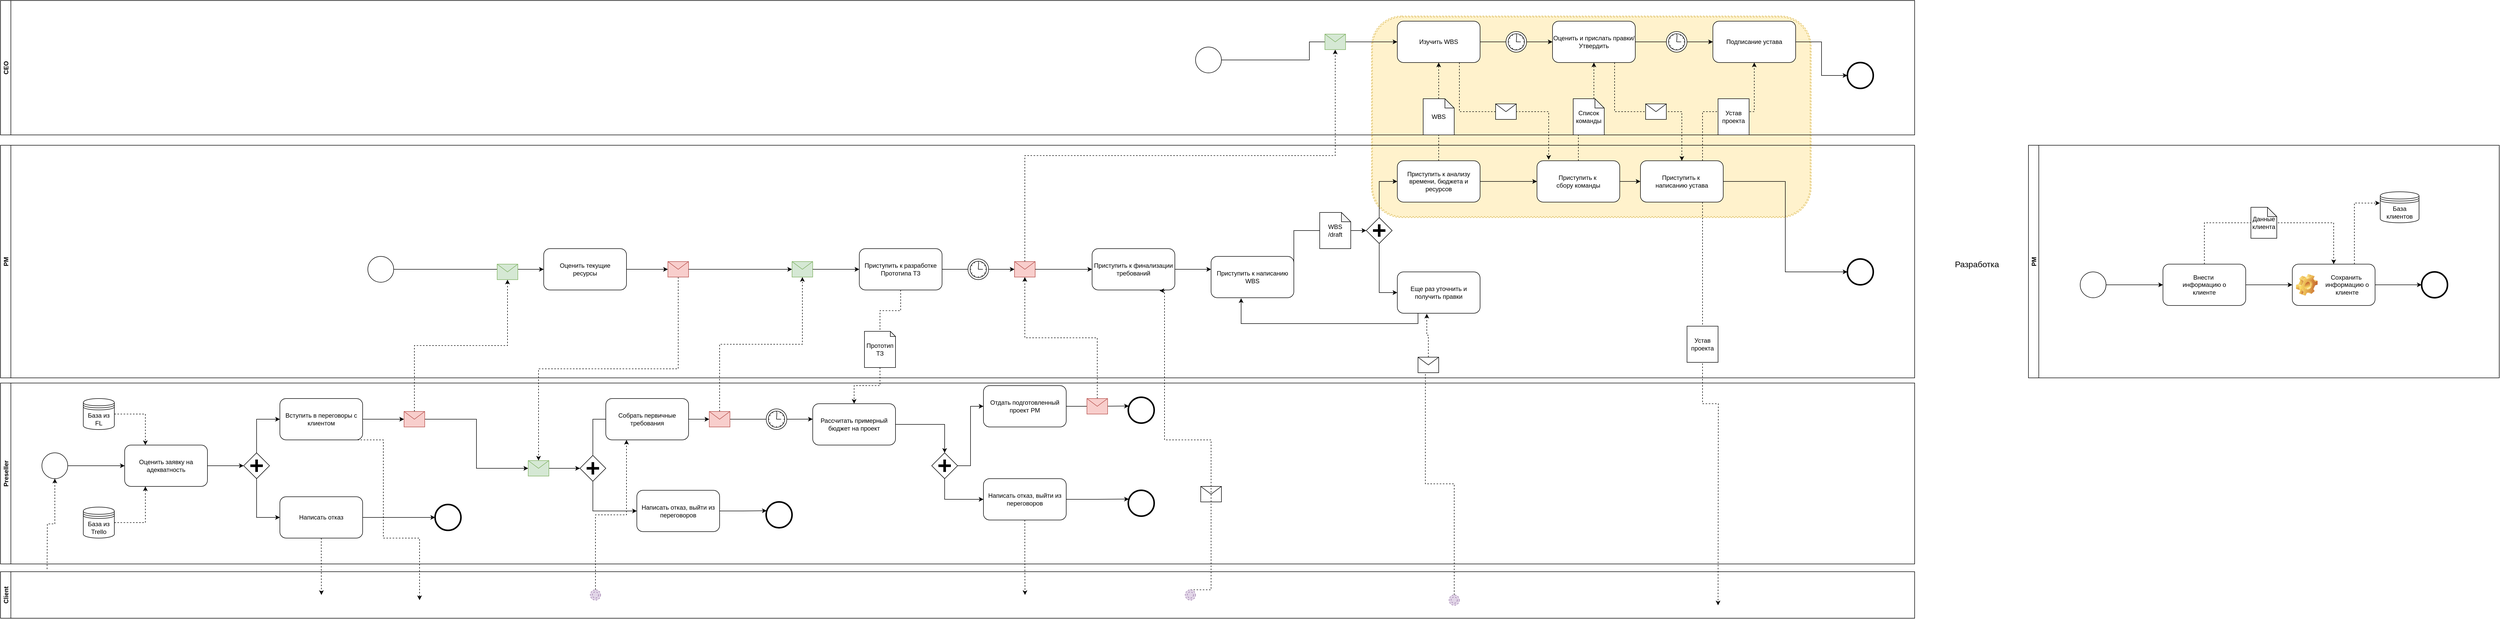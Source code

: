 <mxfile version="15.7.0" type="github">
  <diagram name="Page-1" id="2a216829-ef6e-dabb-86c1-c78162f3ba2b">
    <mxGraphModel dx="4730" dy="3070" grid="1" gridSize="10" guides="1" tooltips="1" connect="1" arrows="1" fold="1" page="1" pageScale="1" pageWidth="850" pageHeight="1400" background="none" math="0" shadow="0">
      <root>
        <mxCell id="0" />
        <mxCell id="1" parent="0" />
        <mxCell id="OoCEB7M5SsP2-gog_9_L-263" value="" style="shape=ext;double=1;rounded=1;whiteSpace=wrap;html=1;dashed=1;fontSize=16;align=center;fillColor=#fff2cc;strokeColor=#d6b656;" vertex="1" parent="1">
          <mxGeometry x="2780" y="30" width="850" height="390" as="geometry" />
        </mxCell>
        <mxCell id="OoCEB7M5SsP2-gog_9_L-33" style="edgeStyle=orthogonalEdgeStyle;rounded=0;orthogonalLoop=1;jettySize=auto;html=1;exitX=1;exitY=0.5;exitDx=0;exitDy=0;entryX=0;entryY=0.5;entryDx=0;entryDy=0;" edge="1" parent="1" source="OoCEB7M5SsP2-gog_9_L-34" target="OoCEB7M5SsP2-gog_9_L-38">
          <mxGeometry relative="1" as="geometry" />
        </mxCell>
        <mxCell id="OoCEB7M5SsP2-gog_9_L-34" value="" style="shape=mxgraph.bpmn.shape;html=1;verticalLabelPosition=bottom;labelBackgroundColor=#ffffff;verticalAlign=top;perimeter=ellipsePerimeter;outline=standard;symbol=general;" vertex="1" parent="1">
          <mxGeometry x="210" y="875" width="50" height="50" as="geometry" />
        </mxCell>
        <mxCell id="OoCEB7M5SsP2-gog_9_L-50" style="edgeStyle=orthogonalEdgeStyle;rounded=0;orthogonalLoop=1;jettySize=auto;html=1;exitX=1;exitY=0.5;exitDx=0;exitDy=0;entryX=0;entryY=0.5;entryDx=0;entryDy=0;" edge="1" parent="1" source="OoCEB7M5SsP2-gog_9_L-38" target="OoCEB7M5SsP2-gog_9_L-49">
          <mxGeometry relative="1" as="geometry" />
        </mxCell>
        <mxCell id="OoCEB7M5SsP2-gog_9_L-38" value="&lt;span style=&quot;white-space: pre&quot;&gt;О&lt;/span&gt;ценить заявку на&lt;br&gt;адекватность" style="shape=ext;rounded=1;html=1;whiteSpace=wrap;" vertex="1" parent="1">
          <mxGeometry x="370" y="860" width="160" height="80" as="geometry" />
        </mxCell>
        <mxCell id="OoCEB7M5SsP2-gog_9_L-46" style="edgeStyle=orthogonalEdgeStyle;rounded=0;orthogonalLoop=1;jettySize=auto;html=1;exitX=1;exitY=0.5;exitDx=0;exitDy=0;entryX=0.25;entryY=0;entryDx=0;entryDy=0;dashed=1;" edge="1" parent="1" source="OoCEB7M5SsP2-gog_9_L-45" target="OoCEB7M5SsP2-gog_9_L-38">
          <mxGeometry relative="1" as="geometry" />
        </mxCell>
        <mxCell id="OoCEB7M5SsP2-gog_9_L-45" value="База из&lt;br&gt;FL" style="shape=datastore;whiteSpace=wrap;html=1;align=center;" vertex="1" parent="1">
          <mxGeometry x="290" y="770" width="60" height="60" as="geometry" />
        </mxCell>
        <mxCell id="OoCEB7M5SsP2-gog_9_L-48" style="edgeStyle=orthogonalEdgeStyle;rounded=0;orthogonalLoop=1;jettySize=auto;html=1;exitX=1;exitY=0.5;exitDx=0;exitDy=0;entryX=0.25;entryY=1;entryDx=0;entryDy=0;dashed=1;" edge="1" parent="1" source="OoCEB7M5SsP2-gog_9_L-47" target="OoCEB7M5SsP2-gog_9_L-38">
          <mxGeometry relative="1" as="geometry" />
        </mxCell>
        <mxCell id="OoCEB7M5SsP2-gog_9_L-47" value="База из Trello" style="shape=datastore;whiteSpace=wrap;html=1;align=center;" vertex="1" parent="1">
          <mxGeometry x="290" y="980" width="60" height="60" as="geometry" />
        </mxCell>
        <mxCell id="OoCEB7M5SsP2-gog_9_L-57" style="edgeStyle=orthogonalEdgeStyle;rounded=0;orthogonalLoop=1;jettySize=auto;html=1;exitX=0.5;exitY=0;exitDx=0;exitDy=0;entryX=0;entryY=0.5;entryDx=0;entryDy=0;" edge="1" parent="1" source="OoCEB7M5SsP2-gog_9_L-49" target="OoCEB7M5SsP2-gog_9_L-54">
          <mxGeometry relative="1" as="geometry" />
        </mxCell>
        <mxCell id="OoCEB7M5SsP2-gog_9_L-58" style="edgeStyle=orthogonalEdgeStyle;rounded=0;orthogonalLoop=1;jettySize=auto;html=1;exitX=0.5;exitY=1;exitDx=0;exitDy=0;entryX=0;entryY=0.5;entryDx=0;entryDy=0;" edge="1" parent="1" source="OoCEB7M5SsP2-gog_9_L-49" target="OoCEB7M5SsP2-gog_9_L-56">
          <mxGeometry relative="1" as="geometry" />
        </mxCell>
        <mxCell id="OoCEB7M5SsP2-gog_9_L-49" value="" style="shape=mxgraph.bpmn.shape;html=1;verticalLabelPosition=bottom;labelBackgroundColor=#ffffff;verticalAlign=top;perimeter=rhombusPerimeter;background=gateway;outline=none;symbol=parallelGw;" vertex="1" parent="1">
          <mxGeometry x="600" y="875" width="50" height="50" as="geometry" />
        </mxCell>
        <mxCell id="OoCEB7M5SsP2-gog_9_L-155" style="edgeStyle=orthogonalEdgeStyle;rounded=0;orthogonalLoop=1;jettySize=auto;html=1;exitX=1;exitY=0.5;exitDx=0;exitDy=0;entryX=0;entryY=0.5;entryDx=0;entryDy=0;" edge="1" parent="1" source="OoCEB7M5SsP2-gog_9_L-54" target="OoCEB7M5SsP2-gog_9_L-65">
          <mxGeometry relative="1" as="geometry" />
        </mxCell>
        <mxCell id="OoCEB7M5SsP2-gog_9_L-269" style="edgeStyle=orthogonalEdgeStyle;rounded=0;orthogonalLoop=1;jettySize=auto;html=1;exitX=0.75;exitY=1;exitDx=0;exitDy=0;dashed=1;fontSize=16;" edge="1" parent="1" source="OoCEB7M5SsP2-gog_9_L-54">
          <mxGeometry relative="1" as="geometry">
            <mxPoint x="940" y="1160" as="targetPoint" />
            <Array as="points">
              <mxPoint x="870" y="850" />
              <mxPoint x="870" y="1040" />
              <mxPoint x="940" y="1040" />
            </Array>
          </mxGeometry>
        </mxCell>
        <mxCell id="OoCEB7M5SsP2-gog_9_L-54" value="Вступить в переговоры с клиентом" style="shape=ext;rounded=1;html=1;whiteSpace=wrap;" vertex="1" parent="1">
          <mxGeometry x="670" y="770" width="160" height="80" as="geometry" />
        </mxCell>
        <mxCell id="OoCEB7M5SsP2-gog_9_L-103" style="edgeStyle=orthogonalEdgeStyle;rounded=0;orthogonalLoop=1;jettySize=auto;html=1;exitX=1;exitY=0.5;exitDx=0;exitDy=0;entryX=0;entryY=0.5;entryDx=0;entryDy=0;" edge="1" parent="1" source="OoCEB7M5SsP2-gog_9_L-56" target="OoCEB7M5SsP2-gog_9_L-101">
          <mxGeometry relative="1" as="geometry" />
        </mxCell>
        <mxCell id="OoCEB7M5SsP2-gog_9_L-267" style="edgeStyle=orthogonalEdgeStyle;rounded=0;orthogonalLoop=1;jettySize=auto;html=1;exitX=0.5;exitY=1;exitDx=0;exitDy=0;fontSize=16;dashed=1;" edge="1" parent="1" source="OoCEB7M5SsP2-gog_9_L-56">
          <mxGeometry relative="1" as="geometry">
            <mxPoint x="750.286" y="1150" as="targetPoint" />
          </mxGeometry>
        </mxCell>
        <mxCell id="OoCEB7M5SsP2-gog_9_L-56" value="Написать отказ" style="shape=ext;rounded=1;html=1;whiteSpace=wrap;" vertex="1" parent="1">
          <mxGeometry x="670" y="960" width="160" height="80" as="geometry" />
        </mxCell>
        <mxCell id="OoCEB7M5SsP2-gog_9_L-100" style="edgeStyle=orthogonalEdgeStyle;rounded=0;orthogonalLoop=1;jettySize=auto;html=1;exitX=0.5;exitY=0;exitDx=0;exitDy=0;entryX=0.5;entryY=1;entryDx=0;entryDy=0;dashed=1;" edge="1" parent="1" source="OoCEB7M5SsP2-gog_9_L-65" target="OoCEB7M5SsP2-gog_9_L-98">
          <mxGeometry relative="1" as="geometry" />
        </mxCell>
        <mxCell id="OoCEB7M5SsP2-gog_9_L-161" style="edgeStyle=orthogonalEdgeStyle;rounded=0;orthogonalLoop=1;jettySize=auto;html=1;exitX=1;exitY=0.5;exitDx=0;exitDy=0;entryX=0;entryY=0.5;entryDx=0;entryDy=0;" edge="1" parent="1" source="OoCEB7M5SsP2-gog_9_L-65" target="OoCEB7M5SsP2-gog_9_L-119">
          <mxGeometry relative="1" as="geometry" />
        </mxCell>
        <mxCell id="OoCEB7M5SsP2-gog_9_L-65" value="" style="shape=message;whiteSpace=wrap;html=1;fillColor=#f8cecc;strokeColor=#b85450;" vertex="1" parent="1">
          <mxGeometry x="910" y="795" width="40" height="30" as="geometry" />
        </mxCell>
        <mxCell id="OoCEB7M5SsP2-gog_9_L-106" style="edgeStyle=orthogonalEdgeStyle;rounded=0;orthogonalLoop=1;jettySize=auto;html=1;exitX=0.5;exitY=1;exitDx=0;exitDy=0;entryX=0;entryY=0.5;entryDx=0;entryDy=0;" edge="1" parent="1" source="OoCEB7M5SsP2-gog_9_L-96" target="OoCEB7M5SsP2-gog_9_L-105">
          <mxGeometry relative="1" as="geometry" />
        </mxCell>
        <mxCell id="OoCEB7M5SsP2-gog_9_L-96" value="" style="shape=mxgraph.bpmn.shape;html=1;verticalLabelPosition=bottom;labelBackgroundColor=#ffffff;verticalAlign=top;perimeter=rhombusPerimeter;background=gateway;outline=none;symbol=parallelGw;" vertex="1" parent="1">
          <mxGeometry x="1250" y="880" width="50" height="50" as="geometry" />
        </mxCell>
        <mxCell id="OoCEB7M5SsP2-gog_9_L-101" value="" style="shape=mxgraph.bpmn.shape;html=1;verticalLabelPosition=bottom;labelBackgroundColor=#ffffff;verticalAlign=top;perimeter=ellipsePerimeter;outline=end;symbol=general;" vertex="1" parent="1">
          <mxGeometry x="970" y="975" width="50" height="50" as="geometry" />
        </mxCell>
        <mxCell id="OoCEB7M5SsP2-gog_9_L-125" style="edgeStyle=orthogonalEdgeStyle;rounded=0;orthogonalLoop=1;jettySize=auto;html=1;exitX=1;exitY=0.5;exitDx=0;exitDy=0;entryX=0.02;entryY=0.34;entryDx=0;entryDy=0;entryPerimeter=0;" edge="1" parent="1" source="OoCEB7M5SsP2-gog_9_L-105" target="OoCEB7M5SsP2-gog_9_L-124">
          <mxGeometry relative="1" as="geometry" />
        </mxCell>
        <mxCell id="OoCEB7M5SsP2-gog_9_L-105" value="Написать отказ, выйти из переговоров" style="shape=ext;rounded=1;html=1;whiteSpace=wrap;" vertex="1" parent="1">
          <mxGeometry x="1360" y="947.5" width="160" height="80" as="geometry" />
        </mxCell>
        <mxCell id="OoCEB7M5SsP2-gog_9_L-128" style="edgeStyle=orthogonalEdgeStyle;rounded=0;orthogonalLoop=1;jettySize=auto;html=1;exitX=0.5;exitY=0;exitDx=0;exitDy=0;entryX=0.5;entryY=1;entryDx=0;entryDy=0;dashed=1;" edge="1" parent="1" source="OoCEB7M5SsP2-gog_9_L-108" target="OoCEB7M5SsP2-gog_9_L-126">
          <mxGeometry relative="1" as="geometry" />
        </mxCell>
        <mxCell id="OoCEB7M5SsP2-gog_9_L-153" style="edgeStyle=orthogonalEdgeStyle;rounded=0;orthogonalLoop=1;jettySize=auto;html=1;exitX=1;exitY=0.5;exitDx=0;exitDy=0;entryX=0;entryY=0.374;entryDx=0;entryDy=0;entryPerimeter=0;" edge="1" parent="1" source="OoCEB7M5SsP2-gog_9_L-108" target="OoCEB7M5SsP2-gog_9_L-110">
          <mxGeometry relative="1" as="geometry" />
        </mxCell>
        <mxCell id="OoCEB7M5SsP2-gog_9_L-108" value="" style="shape=message;whiteSpace=wrap;html=1;fillColor=#f8cecc;strokeColor=#b85450;" vertex="1" parent="1">
          <mxGeometry x="1500" y="795" width="40" height="30" as="geometry" />
        </mxCell>
        <mxCell id="OoCEB7M5SsP2-gog_9_L-137" style="edgeStyle=orthogonalEdgeStyle;rounded=0;orthogonalLoop=1;jettySize=auto;html=1;exitX=1;exitY=0.5;exitDx=0;exitDy=0;entryX=0.5;entryY=0;entryDx=0;entryDy=0;" edge="1" parent="1" source="OoCEB7M5SsP2-gog_9_L-110" target="OoCEB7M5SsP2-gog_9_L-136">
          <mxGeometry relative="1" as="geometry" />
        </mxCell>
        <mxCell id="OoCEB7M5SsP2-gog_9_L-110" value="Рассчитать примерный бюджет на проект" style="shape=ext;rounded=1;html=1;whiteSpace=wrap;" vertex="1" parent="1">
          <mxGeometry x="1700" y="780" width="160" height="80" as="geometry" />
        </mxCell>
        <mxCell id="OoCEB7M5SsP2-gog_9_L-111" value="" style="shape=mxgraph.bpmn.timer_start;perimeter=ellipsePerimeter;html=1;labelPosition=right;labelBackgroundColor=#ffffff;align=left;" vertex="1" parent="1">
          <mxGeometry x="1610" y="785" width="40" height="50" as="geometry" />
        </mxCell>
        <mxCell id="OoCEB7M5SsP2-gog_9_L-123" style="edgeStyle=orthogonalEdgeStyle;rounded=0;orthogonalLoop=1;jettySize=auto;html=1;exitX=0.5;exitY=1;exitDx=0;exitDy=0;entryX=0.5;entryY=0;entryDx=0;entryDy=0;dashed=1;" edge="1" parent="1" source="OoCEB7M5SsP2-gog_9_L-117" target="OoCEB7M5SsP2-gog_9_L-119">
          <mxGeometry relative="1" as="geometry" />
        </mxCell>
        <mxCell id="OoCEB7M5SsP2-gog_9_L-159" style="edgeStyle=orthogonalEdgeStyle;rounded=0;orthogonalLoop=1;jettySize=auto;html=1;exitX=1;exitY=0.5;exitDx=0;exitDy=0;entryX=0;entryY=0.5;entryDx=0;entryDy=0;" edge="1" parent="1" source="OoCEB7M5SsP2-gog_9_L-119" target="OoCEB7M5SsP2-gog_9_L-96">
          <mxGeometry relative="1" as="geometry" />
        </mxCell>
        <mxCell id="OoCEB7M5SsP2-gog_9_L-119" value="" style="shape=message;whiteSpace=wrap;html=1;fillColor=#d5e8d4;strokeColor=#82b366;" vertex="1" parent="1">
          <mxGeometry x="1150" y="890" width="40" height="30" as="geometry" />
        </mxCell>
        <mxCell id="OoCEB7M5SsP2-gog_9_L-124" value="" style="shape=mxgraph.bpmn.shape;html=1;verticalLabelPosition=bottom;labelBackgroundColor=#ffffff;verticalAlign=top;perimeter=ellipsePerimeter;outline=end;symbol=general;" vertex="1" parent="1">
          <mxGeometry x="1610" y="970" width="50" height="50" as="geometry" />
        </mxCell>
        <mxCell id="OoCEB7M5SsP2-gog_9_L-135" style="edgeStyle=orthogonalEdgeStyle;rounded=0;orthogonalLoop=1;jettySize=auto;html=1;exitX=0.5;exitY=1;exitDx=0;exitDy=0;entryX=0.5;entryY=0;entryDx=0;entryDy=0;dashed=1;startArrow=none;" edge="1" parent="1" source="OoCEB7M5SsP2-gog_9_L-131" target="OoCEB7M5SsP2-gog_9_L-110">
          <mxGeometry relative="1" as="geometry" />
        </mxCell>
        <mxCell id="OoCEB7M5SsP2-gog_9_L-152" style="edgeStyle=orthogonalEdgeStyle;rounded=0;orthogonalLoop=1;jettySize=auto;html=1;exitX=1;exitY=0.5;exitDx=0;exitDy=0;entryX=0;entryY=0.5;entryDx=0;entryDy=0;" edge="1" parent="1" source="OoCEB7M5SsP2-gog_9_L-132" target="OoCEB7M5SsP2-gog_9_L-108">
          <mxGeometry relative="1" as="geometry" />
        </mxCell>
        <mxCell id="OoCEB7M5SsP2-gog_9_L-132" value="Собрать первичные&lt;br&gt;требования" style="shape=ext;rounded=1;html=1;whiteSpace=wrap;" vertex="1" parent="1">
          <mxGeometry x="1300" y="770" width="160" height="80" as="geometry" />
        </mxCell>
        <mxCell id="OoCEB7M5SsP2-gog_9_L-133" value="" style="edgeStyle=orthogonalEdgeStyle;rounded=0;orthogonalLoop=1;jettySize=auto;html=1;exitX=0.5;exitY=0;exitDx=0;exitDy=0;entryX=0;entryY=0.5;entryDx=0;entryDy=0;endArrow=none;" edge="1" parent="1" source="OoCEB7M5SsP2-gog_9_L-96" target="OoCEB7M5SsP2-gog_9_L-132">
          <mxGeometry relative="1" as="geometry">
            <mxPoint x="1275" y="880" as="sourcePoint" />
            <mxPoint x="1500" y="810" as="targetPoint" />
          </mxGeometry>
        </mxCell>
        <mxCell id="OoCEB7M5SsP2-gog_9_L-141" style="edgeStyle=orthogonalEdgeStyle;rounded=0;orthogonalLoop=1;jettySize=auto;html=1;exitX=0.5;exitY=1;exitDx=0;exitDy=0;entryX=0;entryY=0.5;entryDx=0;entryDy=0;" edge="1" parent="1" source="OoCEB7M5SsP2-gog_9_L-136" target="OoCEB7M5SsP2-gog_9_L-139">
          <mxGeometry relative="1" as="geometry" />
        </mxCell>
        <mxCell id="OoCEB7M5SsP2-gog_9_L-146" style="edgeStyle=orthogonalEdgeStyle;rounded=0;orthogonalLoop=1;jettySize=auto;html=1;exitX=1;exitY=0.5;exitDx=0;exitDy=0;entryX=0;entryY=0.5;entryDx=0;entryDy=0;" edge="1" parent="1" source="OoCEB7M5SsP2-gog_9_L-136" target="OoCEB7M5SsP2-gog_9_L-144">
          <mxGeometry relative="1" as="geometry" />
        </mxCell>
        <mxCell id="OoCEB7M5SsP2-gog_9_L-136" value="" style="shape=mxgraph.bpmn.shape;html=1;verticalLabelPosition=bottom;labelBackgroundColor=#ffffff;verticalAlign=top;perimeter=rhombusPerimeter;background=gateway;outline=none;symbol=parallelGw;" vertex="1" parent="1">
          <mxGeometry x="1930" y="875" width="50" height="50" as="geometry" />
        </mxCell>
        <mxCell id="OoCEB7M5SsP2-gog_9_L-138" style="edgeStyle=orthogonalEdgeStyle;rounded=0;orthogonalLoop=1;jettySize=auto;html=1;exitX=1;exitY=0.5;exitDx=0;exitDy=0;entryX=0.02;entryY=0.34;entryDx=0;entryDy=0;entryPerimeter=0;" edge="1" parent="1" source="OoCEB7M5SsP2-gog_9_L-139" target="OoCEB7M5SsP2-gog_9_L-140">
          <mxGeometry relative="1" as="geometry" />
        </mxCell>
        <mxCell id="OoCEB7M5SsP2-gog_9_L-272" style="edgeStyle=orthogonalEdgeStyle;rounded=0;orthogonalLoop=1;jettySize=auto;html=1;exitX=0.5;exitY=1;exitDx=0;exitDy=0;dashed=1;fontSize=16;" edge="1" parent="1" source="OoCEB7M5SsP2-gog_9_L-139">
          <mxGeometry relative="1" as="geometry">
            <mxPoint x="2110.333" y="1150" as="targetPoint" />
          </mxGeometry>
        </mxCell>
        <mxCell id="OoCEB7M5SsP2-gog_9_L-139" value="Написать отказ, выйти из переговоров" style="shape=ext;rounded=1;html=1;whiteSpace=wrap;" vertex="1" parent="1">
          <mxGeometry x="2030" y="925" width="160" height="80" as="geometry" />
        </mxCell>
        <mxCell id="OoCEB7M5SsP2-gog_9_L-143" style="edgeStyle=orthogonalEdgeStyle;rounded=0;orthogonalLoop=1;jettySize=auto;html=1;exitX=1;exitY=0.5;exitDx=0;exitDy=0;entryX=0.02;entryY=0.34;entryDx=0;entryDy=0;entryPerimeter=0;" edge="1" parent="1" source="OoCEB7M5SsP2-gog_9_L-144" target="OoCEB7M5SsP2-gog_9_L-145">
          <mxGeometry relative="1" as="geometry" />
        </mxCell>
        <mxCell id="OoCEB7M5SsP2-gog_9_L-144" value="Отдать подготовленный проект PM" style="shape=ext;rounded=1;html=1;whiteSpace=wrap;" vertex="1" parent="1">
          <mxGeometry x="2030" y="745" width="160" height="80" as="geometry" />
        </mxCell>
        <mxCell id="OoCEB7M5SsP2-gog_9_L-145" value="" style="shape=mxgraph.bpmn.shape;html=1;verticalLabelPosition=bottom;labelBackgroundColor=#ffffff;verticalAlign=top;perimeter=ellipsePerimeter;outline=end;symbol=general;" vertex="1" parent="1">
          <mxGeometry x="2310" y="767.5" width="50" height="50" as="geometry" />
        </mxCell>
        <mxCell id="OoCEB7M5SsP2-gog_9_L-154" style="edgeStyle=orthogonalEdgeStyle;rounded=0;orthogonalLoop=1;jettySize=auto;html=1;exitX=0.5;exitY=0;exitDx=0;exitDy=0;entryX=0.5;entryY=1;entryDx=0;entryDy=0;dashed=1;" edge="1" parent="1" source="OoCEB7M5SsP2-gog_9_L-147" target="OoCEB7M5SsP2-gog_9_L-148">
          <mxGeometry relative="1" as="geometry" />
        </mxCell>
        <mxCell id="OoCEB7M5SsP2-gog_9_L-147" value="" style="shape=message;whiteSpace=wrap;html=1;fillColor=#f8cecc;strokeColor=#b85450;" vertex="1" parent="1">
          <mxGeometry x="2230" y="770" width="40" height="30" as="geometry" />
        </mxCell>
        <mxCell id="OoCEB7M5SsP2-gog_9_L-213" style="edgeStyle=orthogonalEdgeStyle;rounded=0;orthogonalLoop=1;jettySize=auto;html=1;exitX=0.5;exitY=0;exitDx=0;exitDy=0;entryX=0.5;entryY=1;entryDx=0;entryDy=0;dashed=1;" edge="1" parent="1" source="OoCEB7M5SsP2-gog_9_L-148" target="OoCEB7M5SsP2-gog_9_L-211">
          <mxGeometry relative="1" as="geometry" />
        </mxCell>
        <mxCell id="OoCEB7M5SsP2-gog_9_L-171" style="edgeStyle=orthogonalEdgeStyle;rounded=0;orthogonalLoop=1;jettySize=auto;html=1;exitX=1;exitY=0.5;exitDx=0;exitDy=0;entryX=0;entryY=0.5;entryDx=0;entryDy=0;" edge="1" parent="1" source="OoCEB7M5SsP2-gog_9_L-166" target="OoCEB7M5SsP2-gog_9_L-170">
          <mxGeometry relative="1" as="geometry">
            <Array as="points">
              <mxPoint x="2630" y="445" />
            </Array>
          </mxGeometry>
        </mxCell>
        <mxCell id="OoCEB7M5SsP2-gog_9_L-168" value="WBS&lt;br&gt;/draft" style="shape=note;whiteSpace=wrap;html=1;backgroundOutline=1;darkOpacity=0.05;align=center;size=18;" vertex="1" parent="1">
          <mxGeometry x="2680" y="410" width="60" height="70" as="geometry" />
        </mxCell>
        <mxCell id="OoCEB7M5SsP2-gog_9_L-174" style="edgeStyle=orthogonalEdgeStyle;rounded=0;orthogonalLoop=1;jettySize=auto;html=1;exitX=0.5;exitY=1;exitDx=0;exitDy=0;entryX=0;entryY=0.5;entryDx=0;entryDy=0;" edge="1" parent="1" source="OoCEB7M5SsP2-gog_9_L-170" target="OoCEB7M5SsP2-gog_9_L-173">
          <mxGeometry relative="1" as="geometry" />
        </mxCell>
        <mxCell id="OoCEB7M5SsP2-gog_9_L-184" style="edgeStyle=orthogonalEdgeStyle;rounded=0;orthogonalLoop=1;jettySize=auto;html=1;exitX=0.5;exitY=0;exitDx=0;exitDy=0;entryX=0;entryY=0.5;entryDx=0;entryDy=0;" edge="1" parent="1" source="OoCEB7M5SsP2-gog_9_L-170" target="OoCEB7M5SsP2-gog_9_L-181">
          <mxGeometry relative="1" as="geometry" />
        </mxCell>
        <mxCell id="OoCEB7M5SsP2-gog_9_L-170" value="" style="shape=mxgraph.bpmn.shape;html=1;verticalLabelPosition=bottom;labelBackgroundColor=#ffffff;verticalAlign=top;perimeter=rhombusPerimeter;background=gateway;outline=none;symbol=parallelGw;" vertex="1" parent="1">
          <mxGeometry x="2770" y="420" width="50" height="50" as="geometry" />
        </mxCell>
        <mxCell id="OoCEB7M5SsP2-gog_9_L-280" style="edgeStyle=orthogonalEdgeStyle;rounded=0;orthogonalLoop=1;jettySize=auto;html=1;exitX=0.25;exitY=1;exitDx=0;exitDy=0;entryX=0.363;entryY=1.013;entryDx=0;entryDy=0;entryPerimeter=0;fontSize=16;" edge="1" parent="1" source="OoCEB7M5SsP2-gog_9_L-173" target="OoCEB7M5SsP2-gog_9_L-166">
          <mxGeometry relative="1" as="geometry" />
        </mxCell>
        <mxCell id="OoCEB7M5SsP2-gog_9_L-173" value="Еще раз уточнить и получить правки" style="shape=ext;rounded=1;html=1;whiteSpace=wrap;" vertex="1" parent="1">
          <mxGeometry x="2830" y="525" width="160" height="80" as="geometry" />
        </mxCell>
        <mxCell id="OoCEB7M5SsP2-gog_9_L-186" style="edgeStyle=orthogonalEdgeStyle;rounded=0;orthogonalLoop=1;jettySize=auto;html=1;exitX=0.5;exitY=0;exitDx=0;exitDy=0;entryX=0.5;entryY=1;entryDx=0;entryDy=0;startArrow=none;dashed=1;" edge="1" parent="1" source="OoCEB7M5SsP2-gog_9_L-187" target="OoCEB7M5SsP2-gog_9_L-185">
          <mxGeometry relative="1" as="geometry" />
        </mxCell>
        <mxCell id="OoCEB7M5SsP2-gog_9_L-192" style="edgeStyle=orthogonalEdgeStyle;rounded=0;orthogonalLoop=1;jettySize=auto;html=1;exitX=1;exitY=0.5;exitDx=0;exitDy=0;entryX=0;entryY=0.5;entryDx=0;entryDy=0;" edge="1" parent="1" source="OoCEB7M5SsP2-gog_9_L-181" target="OoCEB7M5SsP2-gog_9_L-191">
          <mxGeometry relative="1" as="geometry" />
        </mxCell>
        <mxCell id="OoCEB7M5SsP2-gog_9_L-181" value="Приступить к анализу времени, бюджета и ресурсов" style="shape=ext;rounded=1;html=1;whiteSpace=wrap;" vertex="1" parent="1">
          <mxGeometry x="2830" y="310" width="160" height="80" as="geometry" />
        </mxCell>
        <mxCell id="OoCEB7M5SsP2-gog_9_L-200" style="edgeStyle=orthogonalEdgeStyle;rounded=0;orthogonalLoop=1;jettySize=auto;html=1;exitX=0.75;exitY=1;exitDx=0;exitDy=0;entryX=0.141;entryY=-0.025;entryDx=0;entryDy=0;entryPerimeter=0;dashed=1;" edge="1" parent="1" source="OoCEB7M5SsP2-gog_9_L-185" target="OoCEB7M5SsP2-gog_9_L-191">
          <mxGeometry relative="1" as="geometry" />
        </mxCell>
        <mxCell id="OoCEB7M5SsP2-gog_9_L-187" value="WBS" style="shape=note;whiteSpace=wrap;html=1;backgroundOutline=1;darkOpacity=0.05;align=center;size=18;" vertex="1" parent="1">
          <mxGeometry x="2880" y="190" width="60" height="70" as="geometry" />
        </mxCell>
        <mxCell id="OoCEB7M5SsP2-gog_9_L-188" value="" style="edgeStyle=orthogonalEdgeStyle;rounded=0;orthogonalLoop=1;jettySize=auto;html=1;exitX=0.5;exitY=0;exitDx=0;exitDy=0;entryX=0.5;entryY=1;entryDx=0;entryDy=0;endArrow=none;dashed=1;" edge="1" parent="1" source="OoCEB7M5SsP2-gog_9_L-181" target="OoCEB7M5SsP2-gog_9_L-187">
          <mxGeometry relative="1" as="geometry">
            <mxPoint x="2910" y="310" as="sourcePoint" />
            <mxPoint x="2910" y="200" as="targetPoint" />
          </mxGeometry>
        </mxCell>
        <mxCell id="OoCEB7M5SsP2-gog_9_L-199" style="edgeStyle=orthogonalEdgeStyle;rounded=0;orthogonalLoop=1;jettySize=auto;html=1;exitX=0.75;exitY=1;exitDx=0;exitDy=0;entryX=0.5;entryY=0;entryDx=0;entryDy=0;dashed=1;" edge="1" parent="1" source="OoCEB7M5SsP2-gog_9_L-190" target="OoCEB7M5SsP2-gog_9_L-196">
          <mxGeometry relative="1" as="geometry" />
        </mxCell>
        <mxCell id="OoCEB7M5SsP2-gog_9_L-195" style="edgeStyle=orthogonalEdgeStyle;rounded=0;orthogonalLoop=1;jettySize=auto;html=1;exitX=0.5;exitY=0;exitDx=0;exitDy=0;entryX=0.5;entryY=1;entryDx=0;entryDy=0;dashed=1;" edge="1" parent="1" source="OoCEB7M5SsP2-gog_9_L-191" target="OoCEB7M5SsP2-gog_9_L-190">
          <mxGeometry relative="1" as="geometry" />
        </mxCell>
        <mxCell id="OoCEB7M5SsP2-gog_9_L-207" style="edgeStyle=orthogonalEdgeStyle;rounded=0;orthogonalLoop=1;jettySize=auto;html=1;exitX=1;exitY=0.5;exitDx=0;exitDy=0;entryX=0;entryY=0.5;entryDx=0;entryDy=0;" edge="1" parent="1" source="OoCEB7M5SsP2-gog_9_L-191" target="OoCEB7M5SsP2-gog_9_L-196">
          <mxGeometry relative="1" as="geometry" />
        </mxCell>
        <mxCell id="OoCEB7M5SsP2-gog_9_L-191" value="Приступить к&amp;nbsp;&lt;br&gt;сбору команды" style="shape=ext;rounded=1;html=1;whiteSpace=wrap;" vertex="1" parent="1">
          <mxGeometry x="3100" y="310" width="160" height="80" as="geometry" />
        </mxCell>
        <mxCell id="OoCEB7M5SsP2-gog_9_L-193" value="" style="shape=message;whiteSpace=wrap;html=1;" vertex="1" parent="1">
          <mxGeometry x="3020" y="200" width="40" height="30" as="geometry" />
        </mxCell>
        <mxCell id="OoCEB7M5SsP2-gog_9_L-206" style="edgeStyle=orthogonalEdgeStyle;rounded=0;orthogonalLoop=1;jettySize=auto;html=1;exitX=0.75;exitY=0;exitDx=0;exitDy=0;entryX=0.5;entryY=1;entryDx=0;entryDy=0;dashed=1;" edge="1" parent="1" source="OoCEB7M5SsP2-gog_9_L-196" target="OoCEB7M5SsP2-gog_9_L-201">
          <mxGeometry relative="1" as="geometry" />
        </mxCell>
        <mxCell id="OoCEB7M5SsP2-gog_9_L-240" style="edgeStyle=orthogonalEdgeStyle;rounded=0;orthogonalLoop=1;jettySize=auto;html=1;exitX=1;exitY=0.5;exitDx=0;exitDy=0;entryX=0;entryY=0.5;entryDx=0;entryDy=0;" edge="1" parent="1" source="OoCEB7M5SsP2-gog_9_L-196" target="OoCEB7M5SsP2-gog_9_L-234">
          <mxGeometry relative="1" as="geometry" />
        </mxCell>
        <mxCell id="OoCEB7M5SsP2-gog_9_L-281" style="edgeStyle=orthogonalEdgeStyle;rounded=0;orthogonalLoop=1;jettySize=auto;html=1;exitX=0.75;exitY=1;exitDx=0;exitDy=0;fontSize=16;dashed=1;" edge="1" parent="1" source="OoCEB7M5SsP2-gog_9_L-196">
          <mxGeometry relative="1" as="geometry">
            <mxPoint x="3450" y="1170" as="targetPoint" />
          </mxGeometry>
        </mxCell>
        <mxCell id="OoCEB7M5SsP2-gog_9_L-196" value="Приступить к&amp;nbsp;&lt;br&gt;написанию устава" style="shape=ext;rounded=1;html=1;whiteSpace=wrap;" vertex="1" parent="1">
          <mxGeometry x="3300" y="310" width="160" height="80" as="geometry" />
        </mxCell>
        <mxCell id="OoCEB7M5SsP2-gog_9_L-220" value="CEO" style="swimlane;startSize=20;horizontal=0;align=center;" vertex="1" parent="1">
          <mxGeometry x="130" width="3700" height="260" as="geometry" />
        </mxCell>
        <mxCell id="OoCEB7M5SsP2-gog_9_L-185" value="Изучить WBS" style="shape=ext;rounded=1;html=1;whiteSpace=wrap;" vertex="1" parent="OoCEB7M5SsP2-gog_9_L-220">
          <mxGeometry x="2700" y="40" width="160" height="80" as="geometry" />
        </mxCell>
        <mxCell id="OoCEB7M5SsP2-gog_9_L-190" value="Оценить и прислать правки/ Утвердить" style="shape=ext;rounded=1;html=1;whiteSpace=wrap;" vertex="1" parent="OoCEB7M5SsP2-gog_9_L-220">
          <mxGeometry x="3000" y="40" width="160" height="80" as="geometry" />
        </mxCell>
        <mxCell id="OoCEB7M5SsP2-gog_9_L-208" style="edgeStyle=orthogonalEdgeStyle;rounded=0;orthogonalLoop=1;jettySize=auto;html=1;exitX=1;exitY=0.5;exitDx=0;exitDy=0;entryX=0;entryY=0.5;entryDx=0;entryDy=0;" edge="1" parent="OoCEB7M5SsP2-gog_9_L-220" source="OoCEB7M5SsP2-gog_9_L-185" target="OoCEB7M5SsP2-gog_9_L-190">
          <mxGeometry relative="1" as="geometry" />
        </mxCell>
        <mxCell id="OoCEB7M5SsP2-gog_9_L-201" value="Подписание устава" style="shape=ext;rounded=1;html=1;whiteSpace=wrap;" vertex="1" parent="OoCEB7M5SsP2-gog_9_L-220">
          <mxGeometry x="3310" y="40" width="160" height="80" as="geometry" />
        </mxCell>
        <mxCell id="OoCEB7M5SsP2-gog_9_L-209" style="edgeStyle=orthogonalEdgeStyle;rounded=0;orthogonalLoop=1;jettySize=auto;html=1;exitX=1;exitY=0.5;exitDx=0;exitDy=0;entryX=0;entryY=0.5;entryDx=0;entryDy=0;" edge="1" parent="OoCEB7M5SsP2-gog_9_L-220" source="OoCEB7M5SsP2-gog_9_L-190" target="OoCEB7M5SsP2-gog_9_L-201">
          <mxGeometry relative="1" as="geometry" />
        </mxCell>
        <mxCell id="OoCEB7M5SsP2-gog_9_L-202" value="" style="shape=mxgraph.bpmn.timer_start;perimeter=ellipsePerimeter;html=1;labelPosition=right;labelBackgroundColor=#ffffff;align=left;" vertex="1" parent="OoCEB7M5SsP2-gog_9_L-220">
          <mxGeometry x="2910" y="55" width="40" height="50" as="geometry" />
        </mxCell>
        <mxCell id="OoCEB7M5SsP2-gog_9_L-203" value="" style="shape=mxgraph.bpmn.timer_start;perimeter=ellipsePerimeter;html=1;labelPosition=right;labelBackgroundColor=#ffffff;align=left;" vertex="1" parent="OoCEB7M5SsP2-gog_9_L-220">
          <mxGeometry x="3220" y="55" width="40" height="50" as="geometry" />
        </mxCell>
        <mxCell id="OoCEB7M5SsP2-gog_9_L-212" style="edgeStyle=orthogonalEdgeStyle;rounded=0;orthogonalLoop=1;jettySize=auto;html=1;exitX=1;exitY=0.5;exitDx=0;exitDy=0;entryX=0;entryY=0.5;entryDx=0;entryDy=0;" edge="1" parent="OoCEB7M5SsP2-gog_9_L-220" source="OoCEB7M5SsP2-gog_9_L-210" target="OoCEB7M5SsP2-gog_9_L-185">
          <mxGeometry relative="1" as="geometry" />
        </mxCell>
        <mxCell id="OoCEB7M5SsP2-gog_9_L-210" value="" style="shape=mxgraph.bpmn.shape;html=1;verticalLabelPosition=bottom;labelBackgroundColor=#ffffff;verticalAlign=top;perimeter=ellipsePerimeter;outline=standard;symbol=general;" vertex="1" parent="OoCEB7M5SsP2-gog_9_L-220">
          <mxGeometry x="2310" y="90" width="50" height="50" as="geometry" />
        </mxCell>
        <mxCell id="OoCEB7M5SsP2-gog_9_L-211" value="" style="shape=message;whiteSpace=wrap;html=1;fillColor=#d5e8d4;strokeColor=#82b366;" vertex="1" parent="OoCEB7M5SsP2-gog_9_L-220">
          <mxGeometry x="2560" y="65" width="40" height="30" as="geometry" />
        </mxCell>
        <mxCell id="OoCEB7M5SsP2-gog_9_L-217" value="" style="shape=mxgraph.bpmn.shape;html=1;verticalLabelPosition=bottom;labelBackgroundColor=#ffffff;verticalAlign=top;perimeter=ellipsePerimeter;outline=end;symbol=general;" vertex="1" parent="OoCEB7M5SsP2-gog_9_L-220">
          <mxGeometry x="3570" y="120" width="50" height="50" as="geometry" />
        </mxCell>
        <mxCell id="OoCEB7M5SsP2-gog_9_L-218" style="edgeStyle=orthogonalEdgeStyle;rounded=0;orthogonalLoop=1;jettySize=auto;html=1;exitX=1;exitY=0.5;exitDx=0;exitDy=0;entryX=0;entryY=0.5;entryDx=0;entryDy=0;" edge="1" parent="OoCEB7M5SsP2-gog_9_L-220" source="OoCEB7M5SsP2-gog_9_L-201" target="OoCEB7M5SsP2-gog_9_L-217">
          <mxGeometry relative="1" as="geometry" />
        </mxCell>
        <mxCell id="OoCEB7M5SsP2-gog_9_L-204" value="Список&lt;br&gt;команды" style="shape=note;whiteSpace=wrap;html=1;backgroundOutline=1;darkOpacity=0.05;align=center;size=18;" vertex="1" parent="OoCEB7M5SsP2-gog_9_L-220">
          <mxGeometry x="3040" y="190" width="60" height="70" as="geometry" />
        </mxCell>
        <mxCell id="OoCEB7M5SsP2-gog_9_L-205" value="Устав&lt;br&gt;проекта" style="shape=note;whiteSpace=wrap;html=1;backgroundOutline=1;darkOpacity=0.05;align=center;size=0;" vertex="1" parent="OoCEB7M5SsP2-gog_9_L-220">
          <mxGeometry x="3320" y="190" width="60" height="70" as="geometry" />
        </mxCell>
        <mxCell id="OoCEB7M5SsP2-gog_9_L-197" value="" style="shape=message;whiteSpace=wrap;html=1;" vertex="1" parent="OoCEB7M5SsP2-gog_9_L-220">
          <mxGeometry x="3180" y="200" width="40" height="30" as="geometry" />
        </mxCell>
        <mxCell id="OoCEB7M5SsP2-gog_9_L-222" value="Preseller" style="swimlane;startSize=20;horizontal=0;align=center;" vertex="1" parent="1">
          <mxGeometry x="130" y="740" width="3700" height="350" as="geometry">
            <mxRectangle x="140" y="740" width="3700" height="20" as="alternateBounds" />
          </mxGeometry>
        </mxCell>
        <mxCell id="OoCEB7M5SsP2-gog_9_L-140" value="" style="shape=mxgraph.bpmn.shape;html=1;verticalLabelPosition=bottom;labelBackgroundColor=#ffffff;verticalAlign=top;perimeter=ellipsePerimeter;outline=end;symbol=general;" vertex="1" parent="OoCEB7M5SsP2-gog_9_L-222">
          <mxGeometry x="2180" y="207.5" width="50" height="50" as="geometry" />
        </mxCell>
        <mxCell id="OoCEB7M5SsP2-gog_9_L-275" value="" style="shape=message;whiteSpace=wrap;html=1;" vertex="1" parent="OoCEB7M5SsP2-gog_9_L-222">
          <mxGeometry x="2320" y="200" width="40" height="30" as="geometry" />
        </mxCell>
        <mxCell id="OoCEB7M5SsP2-gog_9_L-223" value="PM" style="swimlane;startSize=20;horizontal=0;align=center;" vertex="1" parent="1">
          <mxGeometry x="130" y="280" width="3700" height="450" as="geometry" />
        </mxCell>
        <mxCell id="OoCEB7M5SsP2-gog_9_L-234" value="" style="shape=mxgraph.bpmn.shape;html=1;verticalLabelPosition=bottom;labelBackgroundColor=#ffffff;verticalAlign=top;perimeter=ellipsePerimeter;outline=end;symbol=general;" vertex="1" parent="OoCEB7M5SsP2-gog_9_L-223">
          <mxGeometry x="3570" y="220" width="50" height="50" as="geometry" />
        </mxCell>
        <mxCell id="OoCEB7M5SsP2-gog_9_L-90" value="" style="shape=mxgraph.bpmn.shape;html=1;verticalLabelPosition=bottom;labelBackgroundColor=#ffffff;verticalAlign=top;perimeter=ellipsePerimeter;outline=standard;symbol=general;" vertex="1" parent="OoCEB7M5SsP2-gog_9_L-223">
          <mxGeometry x="710" y="215" width="50" height="50" as="geometry" />
        </mxCell>
        <mxCell id="OoCEB7M5SsP2-gog_9_L-91" value="Оценить текущие &lt;br&gt;ресурсы" style="shape=ext;rounded=1;html=1;whiteSpace=wrap;" vertex="1" parent="OoCEB7M5SsP2-gog_9_L-223">
          <mxGeometry x="1050" y="200" width="160" height="80" as="geometry" />
        </mxCell>
        <mxCell id="OoCEB7M5SsP2-gog_9_L-95" style="edgeStyle=orthogonalEdgeStyle;rounded=0;orthogonalLoop=1;jettySize=auto;html=1;exitX=1;exitY=0.5;exitDx=0;exitDy=0;entryX=0;entryY=0.5;entryDx=0;entryDy=0;" edge="1" parent="OoCEB7M5SsP2-gog_9_L-223" source="OoCEB7M5SsP2-gog_9_L-90" target="OoCEB7M5SsP2-gog_9_L-91">
          <mxGeometry relative="1" as="geometry" />
        </mxCell>
        <mxCell id="OoCEB7M5SsP2-gog_9_L-98" value="" style="shape=message;whiteSpace=wrap;html=1;fillColor=#d5e8d4;strokeColor=#82b366;" vertex="1" parent="OoCEB7M5SsP2-gog_9_L-223">
          <mxGeometry x="960" y="230" width="40" height="30" as="geometry" />
        </mxCell>
        <mxCell id="OoCEB7M5SsP2-gog_9_L-117" value="" style="shape=message;whiteSpace=wrap;html=1;fillColor=#f8cecc;strokeColor=#b85450;" vertex="1" parent="OoCEB7M5SsP2-gog_9_L-223">
          <mxGeometry x="1290" y="225" width="40" height="30" as="geometry" />
        </mxCell>
        <mxCell id="OoCEB7M5SsP2-gog_9_L-118" style="edgeStyle=orthogonalEdgeStyle;rounded=0;orthogonalLoop=1;jettySize=auto;html=1;exitX=1;exitY=0.5;exitDx=0;exitDy=0;entryX=0;entryY=0.5;entryDx=0;entryDy=0;" edge="1" parent="OoCEB7M5SsP2-gog_9_L-223" source="OoCEB7M5SsP2-gog_9_L-91" target="OoCEB7M5SsP2-gog_9_L-117">
          <mxGeometry relative="1" as="geometry" />
        </mxCell>
        <mxCell id="OoCEB7M5SsP2-gog_9_L-126" value="" style="shape=message;whiteSpace=wrap;html=1;fillColor=#d5e8d4;strokeColor=#82b366;" vertex="1" parent="OoCEB7M5SsP2-gog_9_L-223">
          <mxGeometry x="1530" y="225" width="40" height="30" as="geometry" />
        </mxCell>
        <mxCell id="OoCEB7M5SsP2-gog_9_L-150" style="edgeStyle=orthogonalEdgeStyle;rounded=0;orthogonalLoop=1;jettySize=auto;html=1;exitX=1;exitY=0.5;exitDx=0;exitDy=0;entryX=0;entryY=0.5;entryDx=0;entryDy=0;" edge="1" parent="OoCEB7M5SsP2-gog_9_L-223" source="OoCEB7M5SsP2-gog_9_L-117" target="OoCEB7M5SsP2-gog_9_L-126">
          <mxGeometry relative="1" as="geometry" />
        </mxCell>
        <mxCell id="OoCEB7M5SsP2-gog_9_L-129" value="Приступить к разработке Прототипа ТЗ" style="shape=ext;rounded=1;html=1;whiteSpace=wrap;" vertex="1" parent="OoCEB7M5SsP2-gog_9_L-223">
          <mxGeometry x="1660" y="200" width="160" height="80" as="geometry" />
        </mxCell>
        <mxCell id="OoCEB7M5SsP2-gog_9_L-130" style="edgeStyle=orthogonalEdgeStyle;rounded=0;orthogonalLoop=1;jettySize=auto;html=1;exitX=1;exitY=0.5;exitDx=0;exitDy=0;entryX=0;entryY=0.5;entryDx=0;entryDy=0;" edge="1" parent="OoCEB7M5SsP2-gog_9_L-223" source="OoCEB7M5SsP2-gog_9_L-126" target="OoCEB7M5SsP2-gog_9_L-129">
          <mxGeometry relative="1" as="geometry" />
        </mxCell>
        <mxCell id="OoCEB7M5SsP2-gog_9_L-148" value="" style="shape=message;whiteSpace=wrap;html=1;fillColor=#f8cecc;strokeColor=#b85450;" vertex="1" parent="OoCEB7M5SsP2-gog_9_L-223">
          <mxGeometry x="1960" y="225" width="40" height="30" as="geometry" />
        </mxCell>
        <mxCell id="OoCEB7M5SsP2-gog_9_L-163" style="edgeStyle=orthogonalEdgeStyle;rounded=0;orthogonalLoop=1;jettySize=auto;html=1;exitX=1;exitY=0.5;exitDx=0;exitDy=0;entryX=0;entryY=0.5;entryDx=0;entryDy=0;" edge="1" parent="OoCEB7M5SsP2-gog_9_L-223" source="OoCEB7M5SsP2-gog_9_L-129" target="OoCEB7M5SsP2-gog_9_L-148">
          <mxGeometry relative="1" as="geometry" />
        </mxCell>
        <mxCell id="OoCEB7M5SsP2-gog_9_L-162" value="" style="shape=mxgraph.bpmn.timer_start;perimeter=ellipsePerimeter;html=1;labelPosition=right;labelBackgroundColor=#ffffff;align=left;" vertex="1" parent="OoCEB7M5SsP2-gog_9_L-223">
          <mxGeometry x="1870" y="215" width="40" height="50" as="geometry" />
        </mxCell>
        <mxCell id="OoCEB7M5SsP2-gog_9_L-167" style="edgeStyle=orthogonalEdgeStyle;rounded=0;orthogonalLoop=1;jettySize=auto;html=1;exitX=1;exitY=0.5;exitDx=0;exitDy=0;entryX=0;entryY=0.5;entryDx=0;entryDy=0;" edge="1" parent="OoCEB7M5SsP2-gog_9_L-223" source="OoCEB7M5SsP2-gog_9_L-164">
          <mxGeometry relative="1" as="geometry">
            <mxPoint x="2340" y="240" as="targetPoint" />
          </mxGeometry>
        </mxCell>
        <mxCell id="OoCEB7M5SsP2-gog_9_L-164" value="Приступить к финализации&lt;br&gt;требований" style="shape=ext;rounded=1;html=1;whiteSpace=wrap;" vertex="1" parent="OoCEB7M5SsP2-gog_9_L-223">
          <mxGeometry x="2110" y="200" width="160" height="80" as="geometry" />
        </mxCell>
        <mxCell id="OoCEB7M5SsP2-gog_9_L-165" style="edgeStyle=orthogonalEdgeStyle;rounded=0;orthogonalLoop=1;jettySize=auto;html=1;exitX=1;exitY=0.5;exitDx=0;exitDy=0;entryX=0;entryY=0.5;entryDx=0;entryDy=0;" edge="1" parent="OoCEB7M5SsP2-gog_9_L-223" source="OoCEB7M5SsP2-gog_9_L-148" target="OoCEB7M5SsP2-gog_9_L-164">
          <mxGeometry relative="1" as="geometry" />
        </mxCell>
        <mxCell id="OoCEB7M5SsP2-gog_9_L-166" value="Приступить к написанию&lt;br&gt;WBS" style="shape=ext;rounded=1;html=1;whiteSpace=wrap;" vertex="1" parent="OoCEB7M5SsP2-gog_9_L-223">
          <mxGeometry x="2340" y="215" width="160" height="80" as="geometry" />
        </mxCell>
        <mxCell id="OoCEB7M5SsP2-gog_9_L-253" value="PM" style="swimlane;startSize=20;horizontal=0;align=center;" vertex="1" parent="1">
          <mxGeometry x="4050" y="280" width="910" height="450" as="geometry" />
        </mxCell>
        <mxCell id="OoCEB7M5SsP2-gog_9_L-243" value="" style="shape=mxgraph.bpmn.shape;html=1;verticalLabelPosition=bottom;labelBackgroundColor=#ffffff;verticalAlign=top;perimeter=ellipsePerimeter;outline=standard;symbol=general;" vertex="1" parent="OoCEB7M5SsP2-gog_9_L-253">
          <mxGeometry x="100" y="245" width="50" height="50" as="geometry" />
        </mxCell>
        <mxCell id="OoCEB7M5SsP2-gog_9_L-244" value="" style="shape=mxgraph.bpmn.shape;html=1;verticalLabelPosition=bottom;labelBackgroundColor=#ffffff;verticalAlign=top;perimeter=ellipsePerimeter;outline=end;symbol=general;" vertex="1" parent="OoCEB7M5SsP2-gog_9_L-253">
          <mxGeometry x="760" y="245" width="50" height="50" as="geometry" />
        </mxCell>
        <mxCell id="OoCEB7M5SsP2-gog_9_L-247" value="Внести&amp;nbsp; &lt;br&gt;информацию о &lt;br&gt;клиенте" style="shape=ext;rounded=1;html=1;whiteSpace=wrap;" vertex="1" parent="OoCEB7M5SsP2-gog_9_L-253">
          <mxGeometry x="260" y="230" width="160" height="80" as="geometry" />
        </mxCell>
        <mxCell id="OoCEB7M5SsP2-gog_9_L-242" style="edgeStyle=orthogonalEdgeStyle;rounded=0;orthogonalLoop=1;jettySize=auto;html=1;exitX=1;exitY=0.5;exitDx=0;exitDy=0;entryX=0;entryY=0.5;entryDx=0;entryDy=0;" edge="1" parent="OoCEB7M5SsP2-gog_9_L-253" source="OoCEB7M5SsP2-gog_9_L-243" target="OoCEB7M5SsP2-gog_9_L-247">
          <mxGeometry relative="1" as="geometry" />
        </mxCell>
        <mxCell id="OoCEB7M5SsP2-gog_9_L-248" style="edgeStyle=orthogonalEdgeStyle;rounded=0;orthogonalLoop=1;jettySize=auto;html=1;exitX=1;exitY=0.5;exitDx=0;exitDy=0;" edge="1" parent="OoCEB7M5SsP2-gog_9_L-253" source="OoCEB7M5SsP2-gog_9_L-250" target="OoCEB7M5SsP2-gog_9_L-244">
          <mxGeometry relative="1" as="geometry" />
        </mxCell>
        <mxCell id="OoCEB7M5SsP2-gog_9_L-250" value="&lt;span style=&quot;font-weight: 400&quot;&gt;Сохранить&amp;nbsp;&lt;/span&gt;&lt;br style=&quot;font-weight: 400&quot;&gt;&lt;span style=&quot;font-weight: 400&quot;&gt;информацию о&lt;/span&gt;&lt;br style=&quot;font-weight: 400&quot;&gt;&lt;span style=&quot;font-weight: 400&quot;&gt;клиенте&lt;/span&gt;" style="label;whiteSpace=wrap;html=1;image=img/clipart/Gear_128x128.png;align=center;" vertex="1" parent="OoCEB7M5SsP2-gog_9_L-253">
          <mxGeometry x="510" y="230" width="160" height="80" as="geometry" />
        </mxCell>
        <mxCell id="OoCEB7M5SsP2-gog_9_L-245" style="edgeStyle=orthogonalEdgeStyle;rounded=0;orthogonalLoop=1;jettySize=auto;html=1;exitX=1;exitY=0.5;exitDx=0;exitDy=0;" edge="1" parent="OoCEB7M5SsP2-gog_9_L-253" source="OoCEB7M5SsP2-gog_9_L-247" target="OoCEB7M5SsP2-gog_9_L-250">
          <mxGeometry relative="1" as="geometry" />
        </mxCell>
        <mxCell id="OoCEB7M5SsP2-gog_9_L-246" style="edgeStyle=orthogonalEdgeStyle;rounded=0;orthogonalLoop=1;jettySize=auto;html=1;exitX=0.5;exitY=0;exitDx=0;exitDy=0;entryX=0.5;entryY=0;entryDx=0;entryDy=0;dashed=1;" edge="1" parent="OoCEB7M5SsP2-gog_9_L-253" source="OoCEB7M5SsP2-gog_9_L-247" target="OoCEB7M5SsP2-gog_9_L-250">
          <mxGeometry relative="1" as="geometry">
            <Array as="points">
              <mxPoint x="340" y="150" />
              <mxPoint x="590" y="150" />
            </Array>
          </mxGeometry>
        </mxCell>
        <mxCell id="OoCEB7M5SsP2-gog_9_L-251" value="База клиентов" style="shape=datastore;whiteSpace=wrap;html=1;align=center;" vertex="1" parent="OoCEB7M5SsP2-gog_9_L-253">
          <mxGeometry x="680" y="90" width="75" height="60" as="geometry" />
        </mxCell>
        <mxCell id="OoCEB7M5SsP2-gog_9_L-249" style="edgeStyle=orthogonalEdgeStyle;rounded=0;orthogonalLoop=1;jettySize=auto;html=1;exitX=0.75;exitY=0;exitDx=0;exitDy=0;entryX=-0.01;entryY=0.364;entryDx=0;entryDy=0;entryPerimeter=0;dashed=1;" edge="1" parent="OoCEB7M5SsP2-gog_9_L-253" source="OoCEB7M5SsP2-gog_9_L-250" target="OoCEB7M5SsP2-gog_9_L-251">
          <mxGeometry relative="1" as="geometry" />
        </mxCell>
        <mxCell id="OoCEB7M5SsP2-gog_9_L-252" value="Данные&lt;br&gt;клиента" style="shape=note;whiteSpace=wrap;html=1;backgroundOutline=1;darkOpacity=0.05;align=center;size=18;" vertex="1" parent="OoCEB7M5SsP2-gog_9_L-253">
          <mxGeometry x="430" y="120" width="50" height="60" as="geometry" />
        </mxCell>
        <mxCell id="OoCEB7M5SsP2-gog_9_L-256" value="&lt;font style=&quot;font-size: 16px&quot;&gt;Разработка&lt;/font&gt;" style="text;html=1;align=center;verticalAlign=middle;resizable=0;points=[];autosize=1;strokeColor=none;fillColor=none;" vertex="1" parent="1">
          <mxGeometry x="3900" y="500" width="100" height="20" as="geometry" />
        </mxCell>
        <mxCell id="OoCEB7M5SsP2-gog_9_L-131" value="Прототип&lt;br&gt;ТЗ" style="shape=note;whiteSpace=wrap;html=1;backgroundOutline=1;darkOpacity=0.05;align=center;size=10;" vertex="1" parent="1">
          <mxGeometry x="1800" y="640" width="60" height="70" as="geometry" />
        </mxCell>
        <mxCell id="OoCEB7M5SsP2-gog_9_L-264" value="" style="edgeStyle=orthogonalEdgeStyle;rounded=0;orthogonalLoop=1;jettySize=auto;html=1;exitX=0.5;exitY=1;exitDx=0;exitDy=0;entryX=0.5;entryY=0;entryDx=0;entryDy=0;dashed=1;endArrow=none;" edge="1" parent="1" source="OoCEB7M5SsP2-gog_9_L-129" target="OoCEB7M5SsP2-gog_9_L-131">
          <mxGeometry relative="1" as="geometry">
            <mxPoint x="1870" y="560" as="sourcePoint" />
            <mxPoint x="1780" y="780" as="targetPoint" />
          </mxGeometry>
        </mxCell>
        <mxCell id="OoCEB7M5SsP2-gog_9_L-265" value="Client" style="swimlane;startSize=20;horizontal=0;align=center;" vertex="1" parent="1">
          <mxGeometry x="130" y="1105" width="3700" height="90" as="geometry">
            <mxRectangle x="140" y="740" width="3700" height="20" as="alternateBounds" />
          </mxGeometry>
        </mxCell>
        <mxCell id="OoCEB7M5SsP2-gog_9_L-270" value="" style="ellipse;shape=doubleEllipse;whiteSpace=wrap;html=1;aspect=fixed;dashed=1;fontSize=16;align=center;fillColor=#e1d5e7;strokeColor=#9673a6;" vertex="1" parent="OoCEB7M5SsP2-gog_9_L-265">
          <mxGeometry x="1140" y="35" width="20" height="20" as="geometry" />
        </mxCell>
        <mxCell id="OoCEB7M5SsP2-gog_9_L-271" style="edgeStyle=orthogonalEdgeStyle;rounded=0;orthogonalLoop=1;jettySize=auto;html=1;exitX=0.5;exitY=0;exitDx=0;exitDy=0;entryX=0.25;entryY=1;entryDx=0;entryDy=0;dashed=1;fontSize=16;" edge="1" parent="1" source="OoCEB7M5SsP2-gog_9_L-270" target="OoCEB7M5SsP2-gog_9_L-132">
          <mxGeometry relative="1" as="geometry" />
        </mxCell>
        <mxCell id="OoCEB7M5SsP2-gog_9_L-274" style="edgeStyle=orthogonalEdgeStyle;rounded=0;orthogonalLoop=1;jettySize=auto;html=1;exitX=0.5;exitY=0;exitDx=0;exitDy=0;entryX=0.815;entryY=1.017;entryDx=0;entryDy=0;entryPerimeter=0;dashed=1;fontSize=16;" edge="1" parent="1" source="OoCEB7M5SsP2-gog_9_L-273" target="OoCEB7M5SsP2-gog_9_L-164">
          <mxGeometry relative="1" as="geometry">
            <Array as="points">
              <mxPoint x="2470" y="1140" />
              <mxPoint x="2470" y="850" />
              <mxPoint x="2380" y="850" />
              <mxPoint x="2380" y="561" />
            </Array>
          </mxGeometry>
        </mxCell>
        <mxCell id="OoCEB7M5SsP2-gog_9_L-273" value="" style="ellipse;shape=doubleEllipse;whiteSpace=wrap;html=1;aspect=fixed;dashed=1;fontSize=16;align=center;fillColor=#e1d5e7;strokeColor=#9673a6;" vertex="1" parent="1">
          <mxGeometry x="2420" y="1140" width="20" height="20" as="geometry" />
        </mxCell>
        <mxCell id="OoCEB7M5SsP2-gog_9_L-277" style="edgeStyle=orthogonalEdgeStyle;rounded=0;orthogonalLoop=1;jettySize=auto;html=1;exitX=0.5;exitY=0;exitDx=0;exitDy=0;entryX=0.356;entryY=1.013;entryDx=0;entryDy=0;entryPerimeter=0;dashed=1;fontSize=16;startArrow=none;" edge="1" parent="1" source="OoCEB7M5SsP2-gog_9_L-178" target="OoCEB7M5SsP2-gog_9_L-173">
          <mxGeometry relative="1" as="geometry" />
        </mxCell>
        <mxCell id="OoCEB7M5SsP2-gog_9_L-276" value="" style="ellipse;shape=doubleEllipse;whiteSpace=wrap;html=1;aspect=fixed;dashed=1;fontSize=16;align=center;fillColor=#e1d5e7;strokeColor=#9673a6;" vertex="1" parent="1">
          <mxGeometry x="2930" y="1150" width="20" height="20" as="geometry" />
        </mxCell>
        <mxCell id="OoCEB7M5SsP2-gog_9_L-178" value="" style="shape=message;whiteSpace=wrap;html=1;" vertex="1" parent="1">
          <mxGeometry x="2870" y="690" width="40" height="30" as="geometry" />
        </mxCell>
        <mxCell id="OoCEB7M5SsP2-gog_9_L-278" value="" style="edgeStyle=orthogonalEdgeStyle;rounded=0;orthogonalLoop=1;jettySize=auto;html=1;exitX=0.5;exitY=0;exitDx=0;exitDy=0;entryX=0.356;entryY=1.013;entryDx=0;entryDy=0;entryPerimeter=0;dashed=1;fontSize=16;endArrow=none;" edge="1" parent="1" source="OoCEB7M5SsP2-gog_9_L-276" target="OoCEB7M5SsP2-gog_9_L-178">
          <mxGeometry relative="1" as="geometry">
            <mxPoint x="2940" y="1150" as="sourcePoint" />
            <mxPoint x="2886.96" y="606.04" as="targetPoint" />
          </mxGeometry>
        </mxCell>
        <mxCell id="OoCEB7M5SsP2-gog_9_L-282" value="Устав&lt;br&gt;проекта" style="shape=note;whiteSpace=wrap;html=1;backgroundOutline=1;darkOpacity=0.05;align=center;size=0;" vertex="1" parent="1">
          <mxGeometry x="3390" y="630" width="60" height="70" as="geometry" />
        </mxCell>
        <mxCell id="OoCEB7M5SsP2-gog_9_L-288" style="edgeStyle=orthogonalEdgeStyle;rounded=0;orthogonalLoop=1;jettySize=auto;html=1;exitX=0.5;exitY=0;exitDx=0;exitDy=0;entryX=0.5;entryY=1;entryDx=0;entryDy=0;dashed=1;fontSize=16;" edge="1" parent="1" target="OoCEB7M5SsP2-gog_9_L-34">
          <mxGeometry relative="1" as="geometry">
            <mxPoint x="220" y="1100" as="sourcePoint" />
          </mxGeometry>
        </mxCell>
      </root>
    </mxGraphModel>
  </diagram>
</mxfile>
